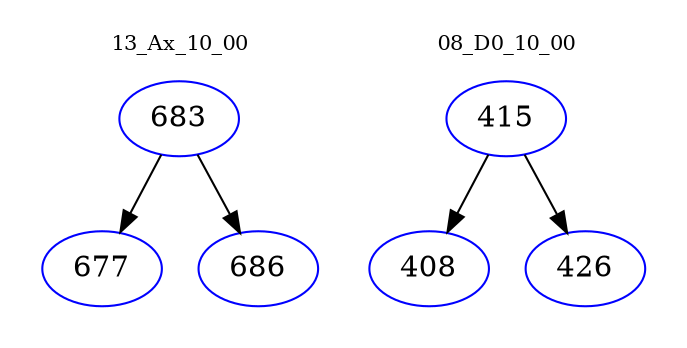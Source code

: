 digraph{
subgraph cluster_0 {
color = white
label = "13_Ax_10_00";
fontsize=10;
T0_683 [label="683", color="blue"]
T0_683 -> T0_677 [color="black"]
T0_677 [label="677", color="blue"]
T0_683 -> T0_686 [color="black"]
T0_686 [label="686", color="blue"]
}
subgraph cluster_1 {
color = white
label = "08_D0_10_00";
fontsize=10;
T1_415 [label="415", color="blue"]
T1_415 -> T1_408 [color="black"]
T1_408 [label="408", color="blue"]
T1_415 -> T1_426 [color="black"]
T1_426 [label="426", color="blue"]
}
}
